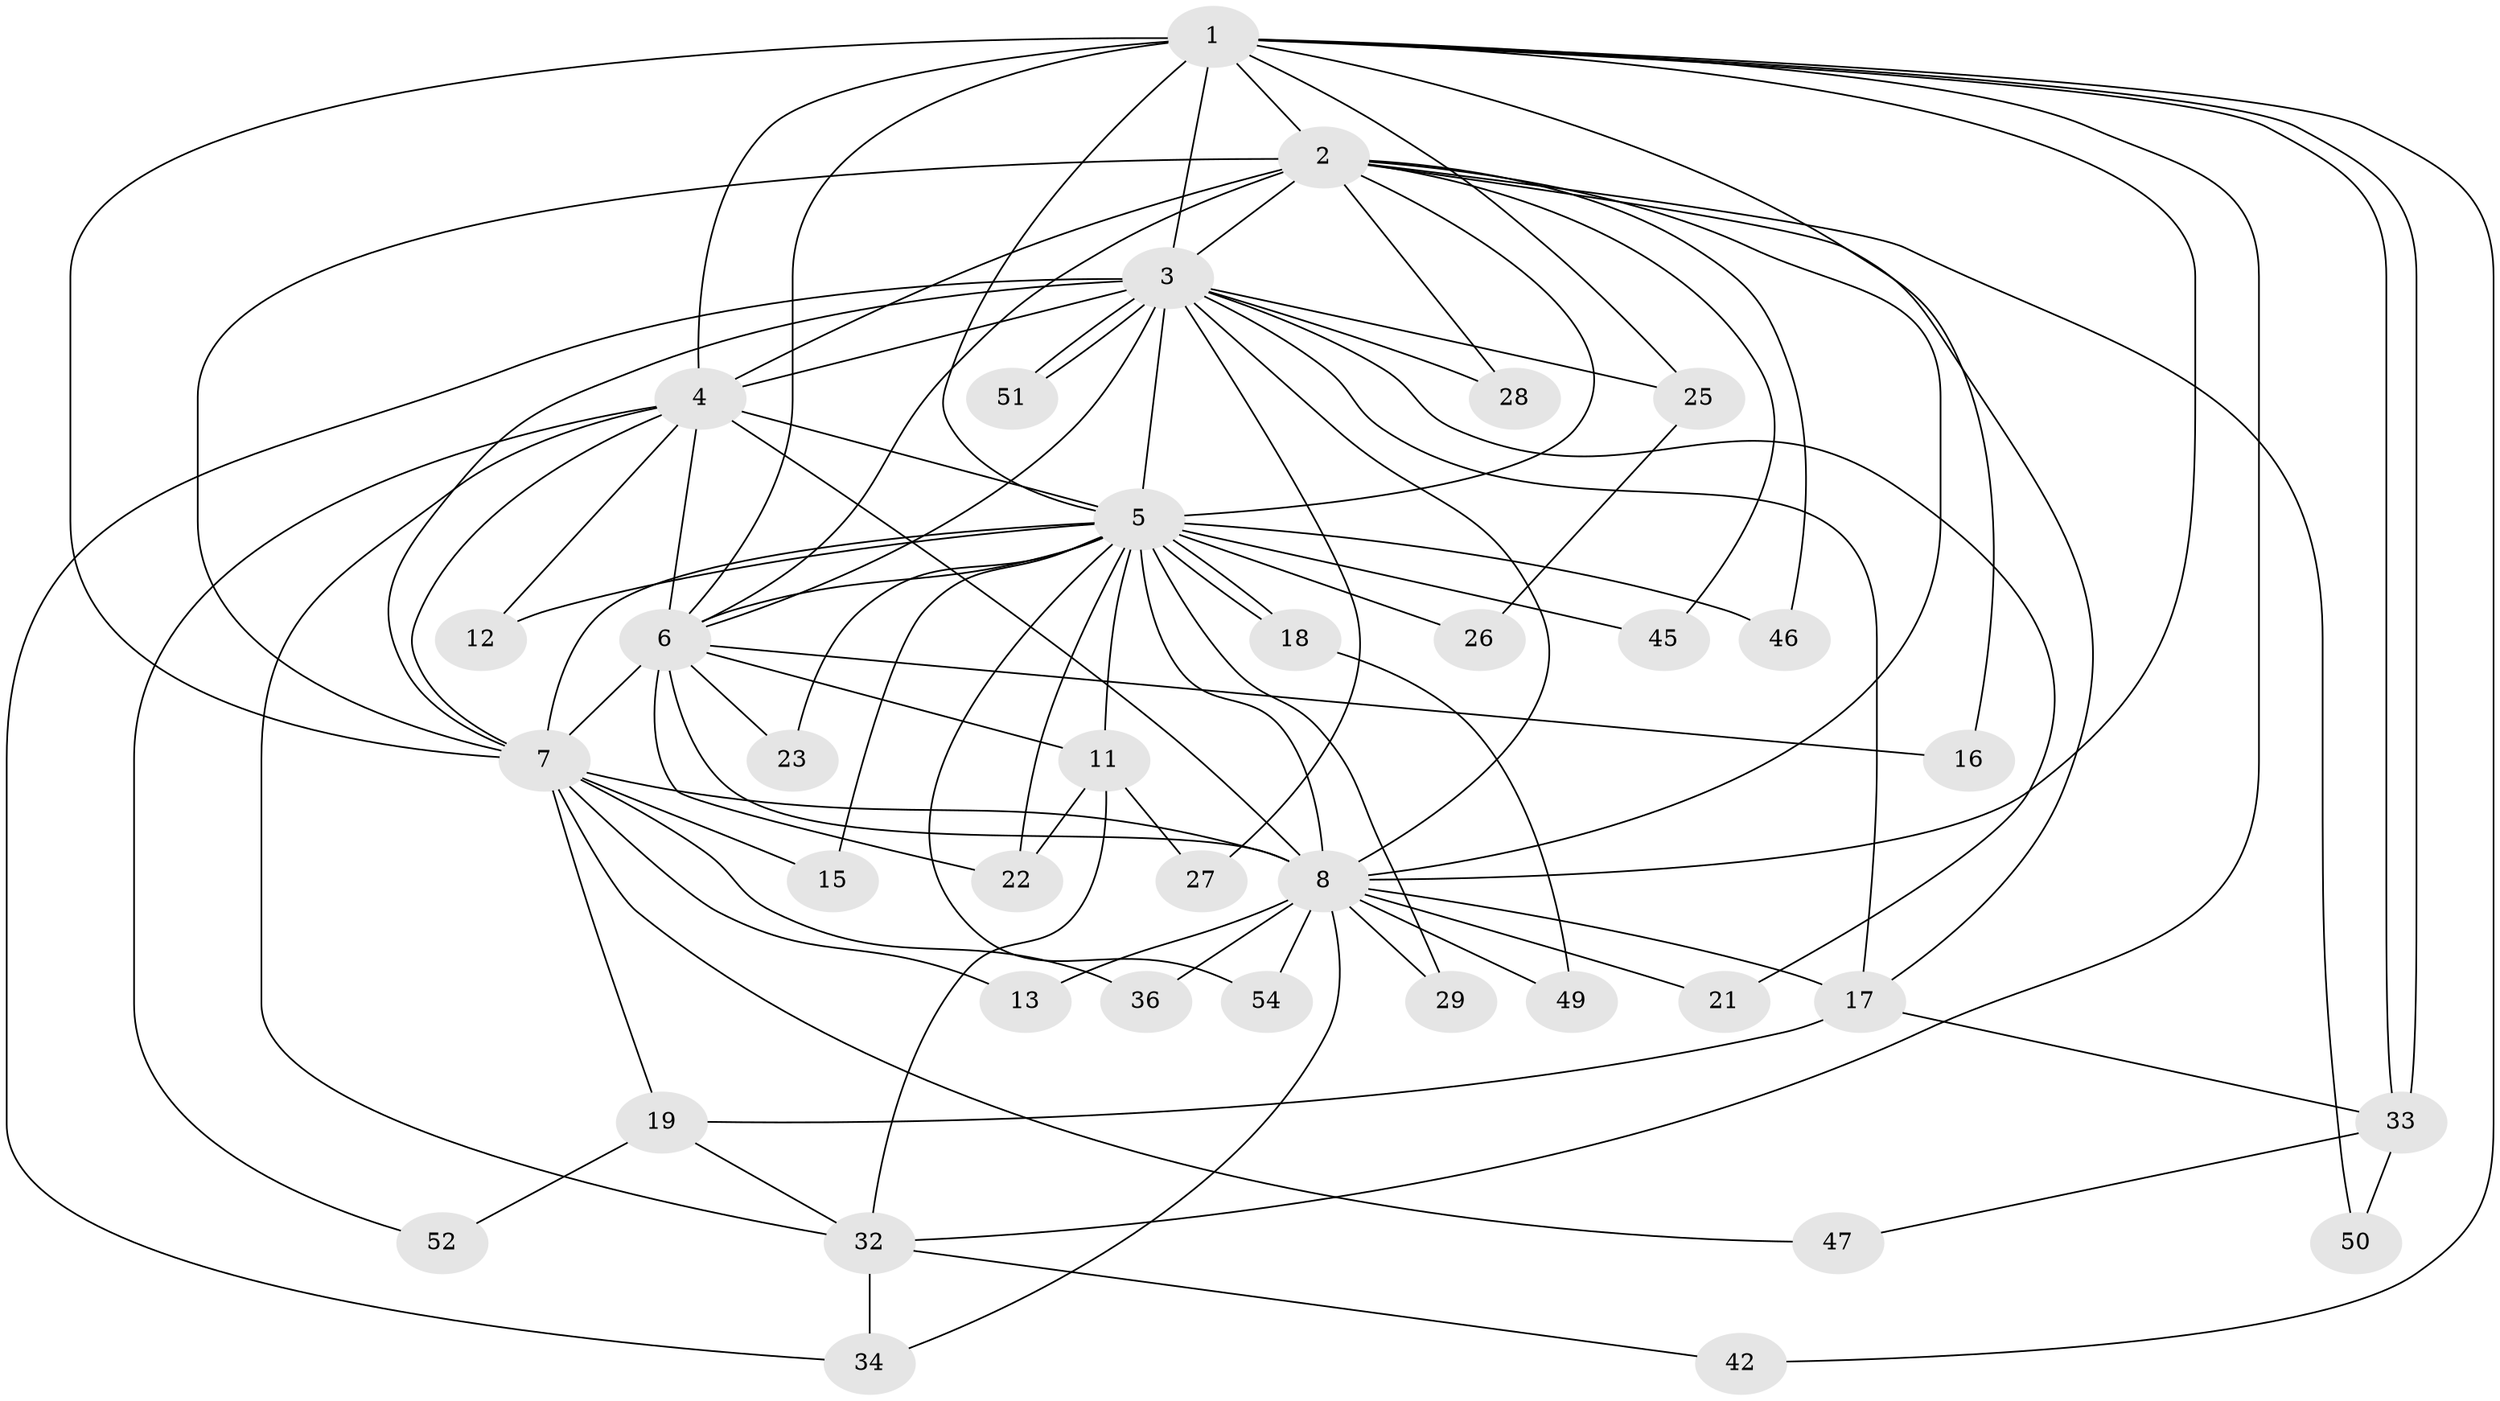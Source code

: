 // Generated by graph-tools (version 1.1) at 2025/51/02/27/25 19:51:49]
// undirected, 37 vertices, 92 edges
graph export_dot {
graph [start="1"]
  node [color=gray90,style=filled];
  1 [super="+43"];
  2 [super="+31"];
  3 [super="+40"];
  4 [super="+14"];
  5 [super="+10"];
  6 [super="+9"];
  7 [super="+53"];
  8 [super="+24"];
  11 [super="+35"];
  12;
  13 [super="+20"];
  15;
  16;
  17 [super="+30"];
  18;
  19 [super="+41"];
  21;
  22 [super="+37"];
  23;
  25;
  26 [super="+39"];
  27;
  28;
  29;
  32 [super="+48"];
  33 [super="+44"];
  34 [super="+38"];
  36;
  42;
  45;
  46;
  47;
  49;
  50;
  51;
  52;
  54;
  1 -- 2;
  1 -- 3;
  1 -- 4;
  1 -- 5 [weight=3];
  1 -- 6 [weight=2];
  1 -- 7;
  1 -- 8;
  1 -- 16;
  1 -- 25;
  1 -- 32;
  1 -- 33;
  1 -- 33;
  1 -- 42;
  2 -- 3;
  2 -- 4 [weight=2];
  2 -- 5 [weight=2];
  2 -- 6 [weight=2];
  2 -- 7 [weight=2];
  2 -- 8;
  2 -- 17;
  2 -- 28;
  2 -- 45;
  2 -- 46;
  2 -- 50;
  3 -- 4;
  3 -- 5 [weight=2];
  3 -- 6 [weight=2];
  3 -- 7;
  3 -- 8;
  3 -- 21;
  3 -- 25;
  3 -- 27;
  3 -- 28;
  3 -- 51;
  3 -- 51;
  3 -- 17;
  3 -- 34;
  4 -- 5 [weight=3];
  4 -- 6 [weight=2];
  4 -- 7;
  4 -- 8;
  4 -- 12;
  4 -- 52;
  4 -- 32;
  5 -- 6 [weight=4];
  5 -- 7 [weight=2];
  5 -- 8 [weight=2];
  5 -- 12;
  5 -- 15;
  5 -- 18;
  5 -- 18;
  5 -- 26 [weight=2];
  5 -- 29;
  5 -- 45;
  5 -- 46;
  5 -- 11;
  5 -- 54;
  5 -- 23;
  5 -- 22;
  6 -- 7 [weight=2];
  6 -- 8 [weight=2];
  6 -- 22;
  6 -- 11 [weight=2];
  6 -- 16;
  6 -- 23;
  7 -- 8 [weight=2];
  7 -- 13;
  7 -- 15;
  7 -- 19;
  7 -- 36;
  7 -- 47;
  8 -- 13 [weight=2];
  8 -- 17 [weight=2];
  8 -- 21;
  8 -- 34;
  8 -- 49;
  8 -- 54;
  8 -- 36;
  8 -- 29;
  11 -- 27;
  11 -- 32;
  11 -- 22;
  17 -- 19;
  17 -- 33;
  18 -- 49;
  19 -- 32;
  19 -- 52;
  25 -- 26;
  32 -- 34;
  32 -- 42;
  33 -- 50;
  33 -- 47;
}
